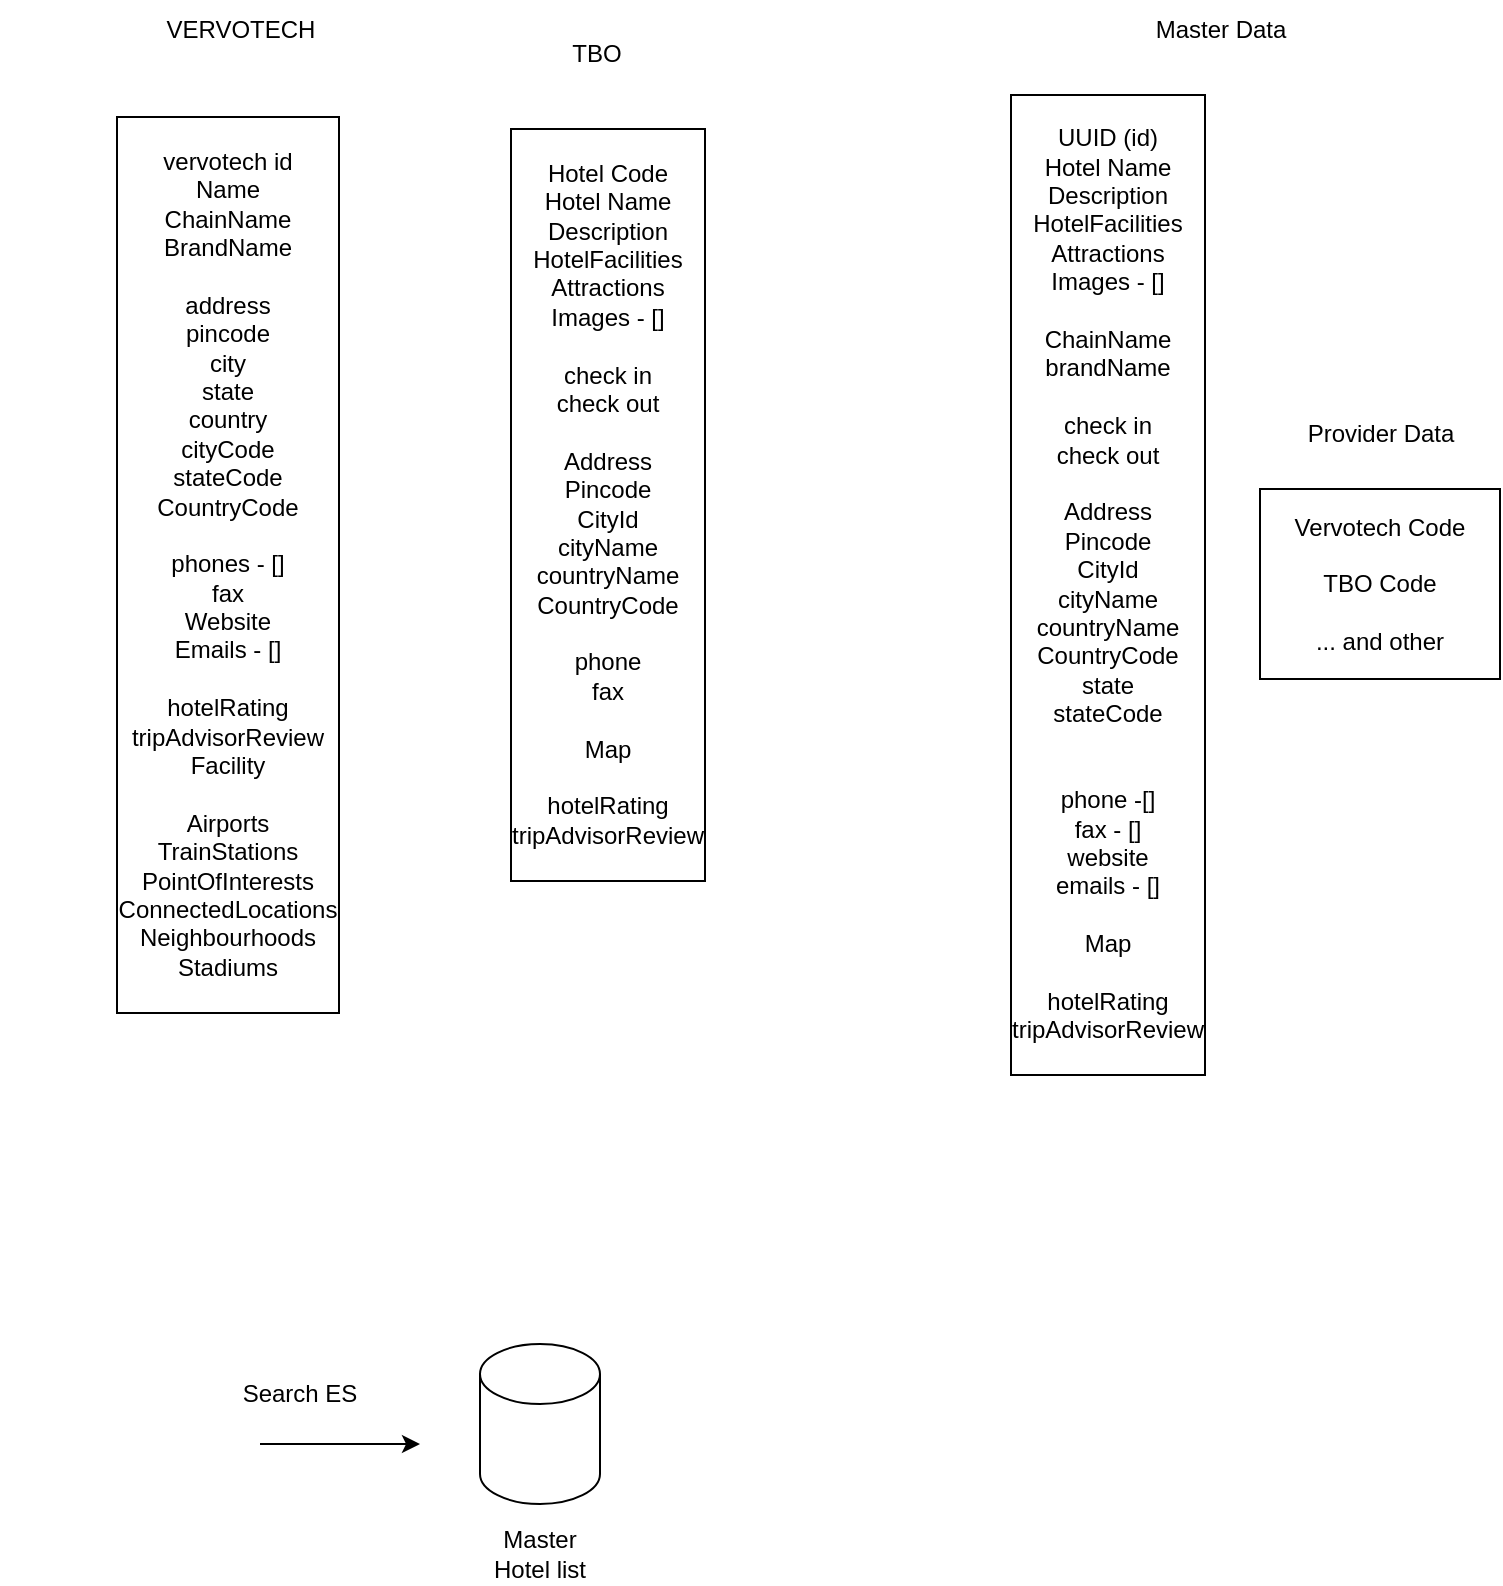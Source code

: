 <mxfile version="26.0.7">
  <diagram name="Page-1" id="1l9ma3UedYaZAsrvFTfW">
    <mxGraphModel dx="1137" dy="526" grid="1" gridSize="10" guides="1" tooltips="1" connect="1" arrows="1" fold="1" page="1" pageScale="1" pageWidth="827" pageHeight="1169" math="0" shadow="0">
      <root>
        <mxCell id="0" />
        <mxCell id="1" parent="0" />
        <mxCell id="kuVfV144gCx7UQeqjRTA-1" value="" style="shape=cylinder3;whiteSpace=wrap;html=1;boundedLbl=1;backgroundOutline=1;size=15;" parent="1" vertex="1">
          <mxGeometry x="240" y="720" width="60" height="80" as="geometry" />
        </mxCell>
        <mxCell id="kuVfV144gCx7UQeqjRTA-2" value="" style="endArrow=classic;html=1;rounded=0;" parent="1" edge="1">
          <mxGeometry width="50" height="50" relative="1" as="geometry">
            <mxPoint x="130" y="770" as="sourcePoint" />
            <mxPoint x="210" y="770" as="targetPoint" />
          </mxGeometry>
        </mxCell>
        <mxCell id="kuVfV144gCx7UQeqjRTA-3" value="Search ES" style="text;html=1;align=center;verticalAlign=middle;whiteSpace=wrap;rounded=0;" parent="1" vertex="1">
          <mxGeometry x="120" y="730" width="60" height="30" as="geometry" />
        </mxCell>
        <mxCell id="kuVfV144gCx7UQeqjRTA-4" value="Master Hotel list" style="text;html=1;align=center;verticalAlign=middle;whiteSpace=wrap;rounded=0;" parent="1" vertex="1">
          <mxGeometry x="240" y="810" width="60" height="30" as="geometry" />
        </mxCell>
        <mxCell id="kuVfV144gCx7UQeqjRTA-6" value="&lt;br&gt;&lt;div&gt;vervotech id&lt;/div&gt;&lt;div&gt;Name&lt;/div&gt;&lt;div&gt;ChainName&lt;/div&gt;&lt;div&gt;&lt;span style=&quot;background-color: transparent; color: light-dark(rgb(0, 0, 0), rgb(255, 255, 255));&quot;&gt;BrandName&lt;/span&gt;&lt;/div&gt;&lt;div&gt;&lt;br&gt;&lt;/div&gt;&lt;div&gt;address&lt;/div&gt;&lt;div&gt;pincode&lt;/div&gt;&lt;div&gt;city&lt;/div&gt;&lt;div&gt;state&lt;/div&gt;&lt;div&gt;country&lt;/div&gt;&lt;div&gt;cityCode&lt;/div&gt;&lt;div&gt;stateCode&lt;/div&gt;&lt;div&gt;CountryCode&lt;/div&gt;&lt;div&gt;&lt;br&gt;&lt;/div&gt;&lt;div&gt;phones - []&lt;/div&gt;&lt;div&gt;fax&lt;/div&gt;&lt;div&gt;Website&lt;/div&gt;&lt;div&gt;Emails - []&lt;/div&gt;&lt;div&gt;&lt;br&gt;&lt;/div&gt;&lt;div&gt;hotelRating&lt;/div&gt;&lt;div&gt;tripAdvisorReview&lt;/div&gt;&lt;div&gt;Facility&lt;/div&gt;&lt;div&gt;&lt;br&gt;&lt;/div&gt;&lt;div&gt;Airports&lt;/div&gt;&lt;div&gt;TrainStations&lt;/div&gt;&lt;div&gt;&lt;div&gt;PointOfInterests&lt;/div&gt;&lt;div&gt;ConnectedLocations&lt;/div&gt;&lt;div&gt;Neighbourhoods&lt;/div&gt;&lt;div&gt;Stadiums&lt;/div&gt;&lt;/div&gt;&lt;div&gt;&lt;br&gt;&lt;/div&gt;" style="text;html=1;align=center;verticalAlign=middle;whiteSpace=wrap;rounded=0;labelBorderColor=default;" parent="1" vertex="1">
          <mxGeometry y="200" width="227.5" height="260" as="geometry" />
        </mxCell>
        <mxCell id="2rIzJHlfmxQ2hy1xVaPQ-25" value="VERVOTECH" style="text;html=1;align=center;verticalAlign=middle;resizable=0;points=[];autosize=1;strokeColor=none;fillColor=none;" vertex="1" parent="1">
          <mxGeometry x="70" y="48" width="100" height="30" as="geometry" />
        </mxCell>
        <mxCell id="2rIzJHlfmxQ2hy1xVaPQ-26" value="TBO" style="text;html=1;align=center;verticalAlign=middle;resizable=0;points=[];autosize=1;strokeColor=none;fillColor=none;" vertex="1" parent="1">
          <mxGeometry x="272.5" y="60" width="50" height="30" as="geometry" />
        </mxCell>
        <mxCell id="2rIzJHlfmxQ2hy1xVaPQ-27" value="&lt;br&gt;&lt;div&gt;Hotel Code&lt;/div&gt;&lt;div&gt;Hotel Name&lt;/div&gt;&lt;div&gt;Description&lt;/div&gt;&lt;div&gt;HotelFacilities&lt;/div&gt;&lt;div&gt;Attractions&lt;/div&gt;&lt;div&gt;Images - []&lt;/div&gt;&lt;div&gt;&lt;br&gt;&lt;/div&gt;&lt;div&gt;check in&lt;/div&gt;&lt;div&gt;check out&lt;/div&gt;&lt;div&gt;&lt;br&gt;&lt;/div&gt;&lt;div&gt;Address&lt;/div&gt;&lt;div&gt;Pincode&lt;/div&gt;&lt;div&gt;CityId&lt;/div&gt;&lt;div&gt;cityName&lt;/div&gt;&lt;div&gt;countryName&lt;/div&gt;&lt;div&gt;CountryCode&lt;/div&gt;&lt;div&gt;&lt;br&gt;&lt;/div&gt;&lt;div&gt;phone&lt;/div&gt;&lt;div&gt;fax&lt;/div&gt;&lt;div&gt;&lt;br&gt;&lt;/div&gt;&lt;div&gt;Map&lt;/div&gt;&lt;div&gt;&lt;br&gt;&lt;/div&gt;&lt;div&gt;hotelRating&lt;/div&gt;&lt;div&gt;tripAdvisorReview&lt;/div&gt;&lt;div&gt;&lt;br&gt;&lt;/div&gt;" style="text;html=1;align=center;verticalAlign=middle;whiteSpace=wrap;rounded=0;labelBorderColor=default;" vertex="1" parent="1">
          <mxGeometry x="190" y="170" width="227.5" height="260" as="geometry" />
        </mxCell>
        <mxCell id="2rIzJHlfmxQ2hy1xVaPQ-29" value="Master Data" style="text;html=1;align=center;verticalAlign=middle;resizable=0;points=[];autosize=1;strokeColor=none;fillColor=none;" vertex="1" parent="1">
          <mxGeometry x="565" y="48" width="90" height="30" as="geometry" />
        </mxCell>
        <mxCell id="2rIzJHlfmxQ2hy1xVaPQ-33" value="&lt;br&gt;&lt;div&gt;UUID (id)&lt;/div&gt;&lt;div&gt;Hotel Name&lt;/div&gt;&lt;div&gt;Description&lt;/div&gt;&lt;div&gt;HotelFacilities&lt;/div&gt;&lt;div&gt;Attractions&lt;/div&gt;&lt;div&gt;Images - []&lt;/div&gt;&lt;div&gt;&lt;br&gt;&lt;/div&gt;&lt;div&gt;ChainName&lt;/div&gt;&lt;div&gt;brandName&lt;/div&gt;&lt;div&gt;&lt;br&gt;&lt;/div&gt;&lt;div&gt;check in&lt;/div&gt;&lt;div&gt;check out&lt;/div&gt;&lt;div&gt;&lt;br&gt;&lt;/div&gt;&lt;div&gt;Address&lt;/div&gt;&lt;div&gt;Pincode&lt;/div&gt;&lt;div&gt;CityId&lt;/div&gt;&lt;div&gt;cityName&lt;/div&gt;&lt;div&gt;countryName&lt;/div&gt;&lt;div&gt;CountryCode&lt;/div&gt;&lt;div&gt;state&lt;/div&gt;&lt;div&gt;stateCode&lt;/div&gt;&lt;div&gt;&lt;br&gt;&lt;/div&gt;&lt;div&gt;&lt;br&gt;&lt;/div&gt;&lt;div&gt;phone -[]&lt;/div&gt;&lt;div&gt;fax - []&lt;/div&gt;&lt;div&gt;website&lt;/div&gt;&lt;div&gt;emails - []&lt;/div&gt;&lt;div&gt;&lt;br&gt;&lt;/div&gt;&lt;div&gt;Map&lt;/div&gt;&lt;div&gt;&lt;br&gt;&lt;/div&gt;&lt;div&gt;hotelRating&lt;/div&gt;&lt;div&gt;tripAdvisorReview&lt;/div&gt;&lt;div&gt;&lt;br&gt;&lt;/div&gt;" style="text;html=1;align=center;verticalAlign=middle;whiteSpace=wrap;rounded=0;labelBorderColor=default;" vertex="1" parent="1">
          <mxGeometry x="440" y="210" width="227.5" height="260" as="geometry" />
        </mxCell>
        <mxCell id="2rIzJHlfmxQ2hy1xVaPQ-34" value="Vervotech Code&lt;div&gt;&lt;br&gt;&lt;/div&gt;&lt;div&gt;TBO Code&lt;/div&gt;&lt;div&gt;&lt;br&gt;&lt;/div&gt;&lt;div&gt;... and other&lt;/div&gt;" style="whiteSpace=wrap;html=1;" vertex="1" parent="1">
          <mxGeometry x="630" y="292.5" width="120" height="95" as="geometry" />
        </mxCell>
        <mxCell id="2rIzJHlfmxQ2hy1xVaPQ-36" value="Provider Data" style="text;html=1;align=center;verticalAlign=middle;resizable=0;points=[];autosize=1;strokeColor=none;fillColor=none;" vertex="1" parent="1">
          <mxGeometry x="640" y="250" width="100" height="30" as="geometry" />
        </mxCell>
      </root>
    </mxGraphModel>
  </diagram>
</mxfile>
